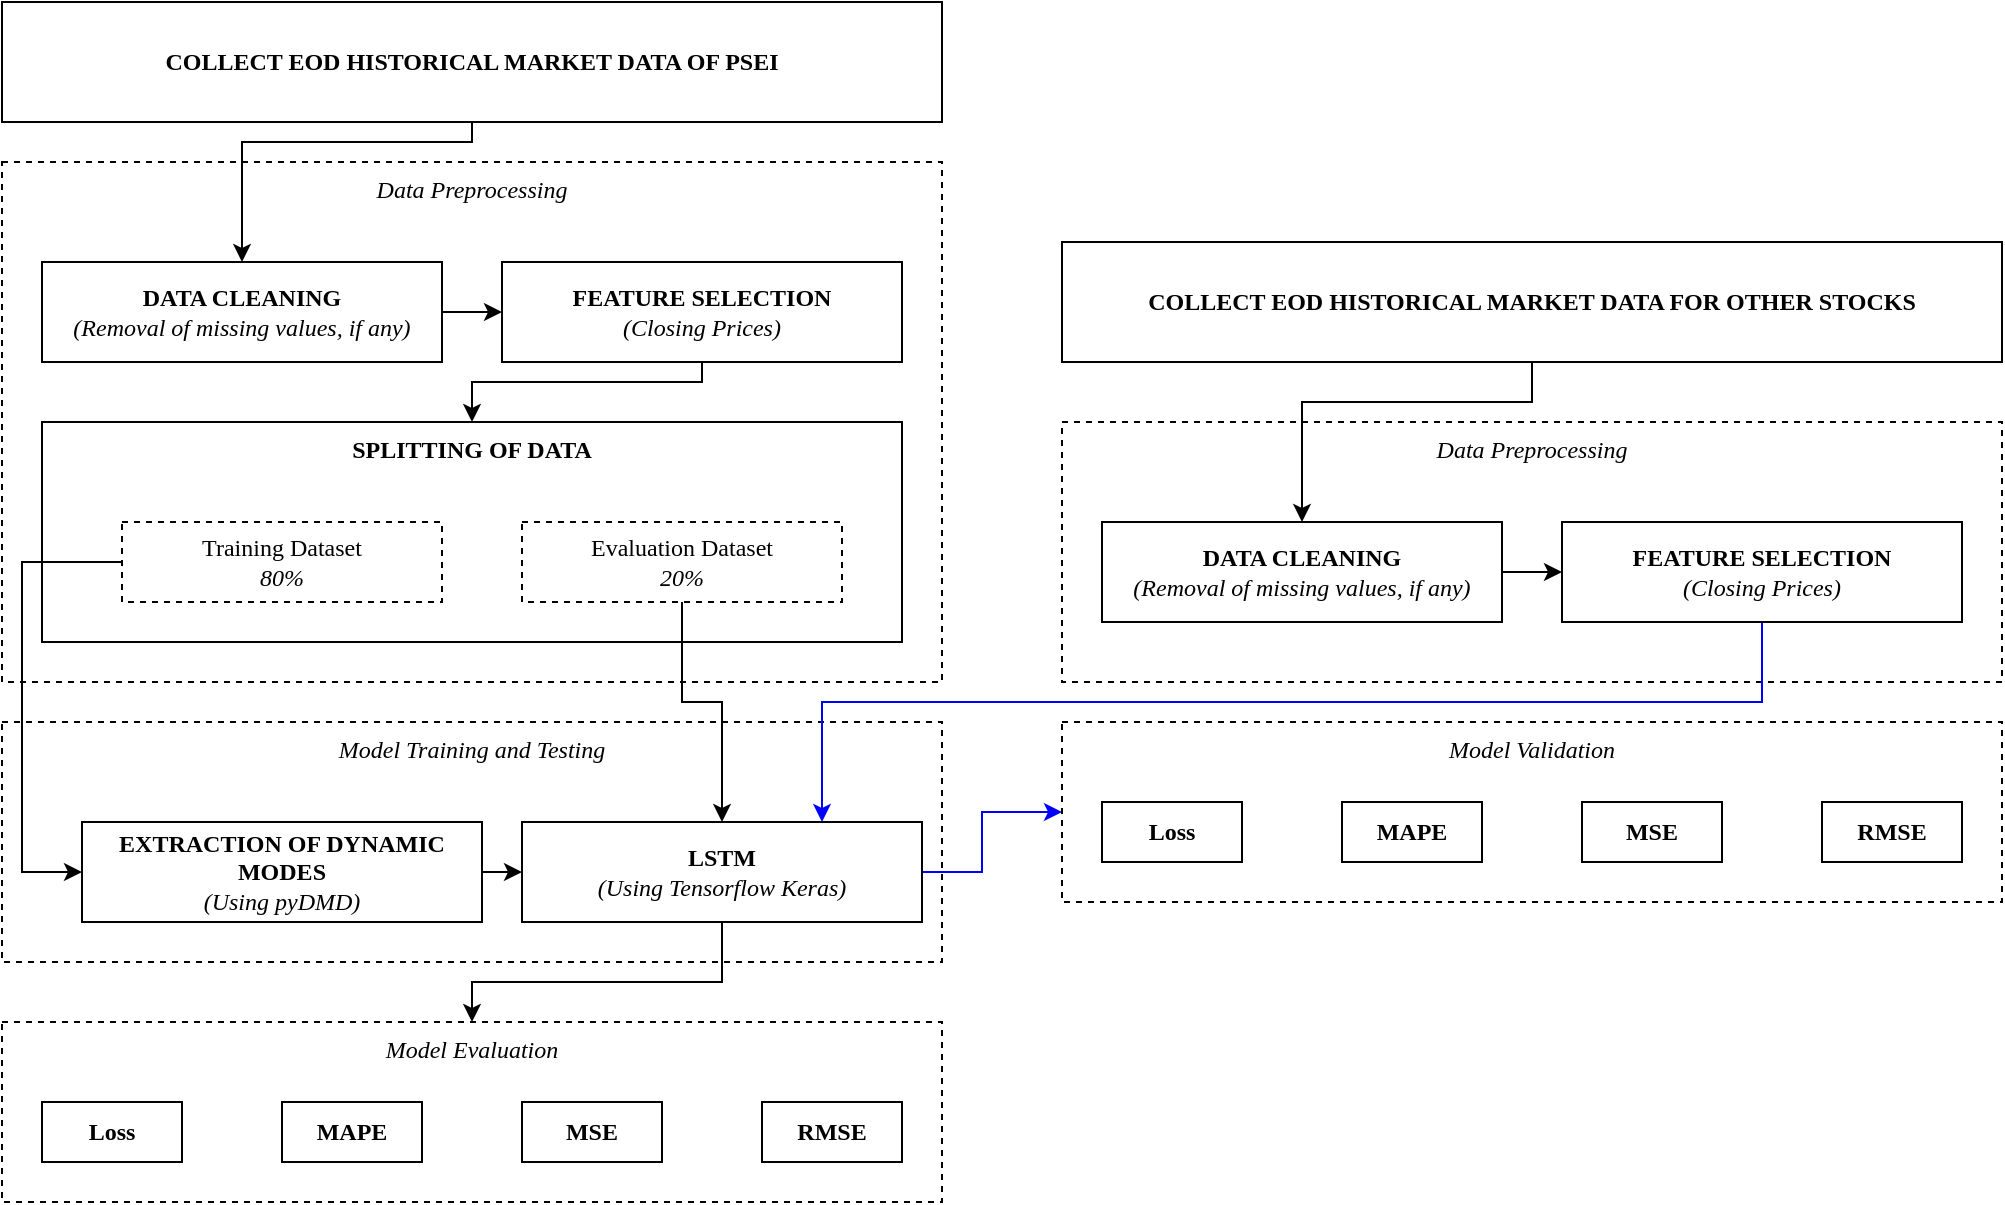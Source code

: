 <mxfile scale="5" border="0">
    <diagram id="94scwhOmTTR12zCoKxJa" name="Page-1">
        <mxGraphModel dx="2132" dy="1246" grid="1" gridSize="10" guides="1" tooltips="1" connect="1" arrows="1" fold="1" page="1" pageScale="1" pageWidth="850" pageHeight="1100" math="0" shadow="0">
            <root>
                <mxCell id="0"/>
                <mxCell id="1" parent="0"/>
                <mxCell id="2" value="COLLECT EOD HISTORICAL MARKET DATA OF PSEI" style="rounded=0;whiteSpace=wrap;html=1;fontFamily=CMU;fontSource=https%3A%2F%2Ffontlibrary.org%2F%2Fface%2Fcmu-serif;fontStyle=1" vertex="1" parent="1">
                    <mxGeometry x="190" y="60" width="470" height="60" as="geometry"/>
                </mxCell>
                <mxCell id="4" value="&lt;i style=&quot;font-weight: normal;&quot;&gt;Data Preprocessing&lt;/i&gt;" style="rounded=0;whiteSpace=wrap;html=1;fontFamily=CMU;fontSource=https%3A%2F%2Ffontlibrary.org%2F%2Fface%2Fcmu-serif;fontStyle=1;verticalAlign=top;dashed=1;" vertex="1" parent="1">
                    <mxGeometry x="190" y="140" width="470" height="260" as="geometry"/>
                </mxCell>
                <mxCell id="5" value="&lt;span style=&quot;font-weight: normal;&quot;&gt;&lt;i&gt;Model Training and Testing&lt;/i&gt;&lt;/span&gt;" style="rounded=0;whiteSpace=wrap;html=1;fontFamily=CMU;fontSource=https%3A%2F%2Ffontlibrary.org%2F%2Fface%2Fcmu-serif;fontStyle=1;verticalAlign=top;dashed=1;" vertex="1" parent="1">
                    <mxGeometry x="190" y="420" width="470" height="120" as="geometry"/>
                </mxCell>
                <mxCell id="6" value="&lt;span style=&quot;background-color: rgb(255, 255, 255);&quot;&gt;SPLITTING OF DATA&lt;/span&gt;" style="rounded=0;whiteSpace=wrap;html=1;fontFamily=CMU;fontSource=https%3A%2F%2Ffontlibrary.org%2F%2Fface%2Fcmu-serif;fontStyle=1;verticalAlign=top;align=center;" vertex="1" parent="1">
                    <mxGeometry x="210" y="270" width="430" height="110" as="geometry"/>
                </mxCell>
                <mxCell id="10" style="edgeStyle=none;rounded=0;html=1;exitX=1;exitY=0.5;exitDx=0;exitDy=0;entryX=0;entryY=0.5;entryDx=0;entryDy=0;fontFamily=CMU;fontSource=https%3A%2F%2Ffontlibrary.org%2F%2Fface%2Fcmu-serif;" edge="1" parent="1" source="7" target="8">
                    <mxGeometry relative="1" as="geometry"/>
                </mxCell>
                <mxCell id="7" value="&lt;span style=&quot;background-color: rgb(255, 255, 255);&quot;&gt;DATA CLEANING&lt;br&gt;&lt;span style=&quot;font-weight: normal;&quot;&gt;&lt;i&gt;(Removal of missing values, if any)&lt;/i&gt;&lt;/span&gt;&lt;br&gt;&lt;/span&gt;" style="rounded=0;whiteSpace=wrap;html=1;fontFamily=CMU;fontSource=https%3A%2F%2Ffontlibrary.org%2F%2Fface%2Fcmu-serif;fontStyle=1;verticalAlign=middle;align=center;" vertex="1" parent="1">
                    <mxGeometry x="210" y="190" width="200" height="50" as="geometry"/>
                </mxCell>
                <mxCell id="11" style="edgeStyle=none;rounded=0;html=1;exitX=0.5;exitY=1;exitDx=0;exitDy=0;entryX=0.5;entryY=0;entryDx=0;entryDy=0;fontFamily=CMU;fontSource=https%3A%2F%2Ffontlibrary.org%2F%2Fface%2Fcmu-serif;" edge="1" parent="1" source="8" target="6">
                    <mxGeometry relative="1" as="geometry">
                        <Array as="points">
                            <mxPoint x="540" y="250"/>
                            <mxPoint x="425" y="250"/>
                        </Array>
                    </mxGeometry>
                </mxCell>
                <mxCell id="8" value="&lt;span style=&quot;background-color: rgb(255, 255, 255);&quot;&gt;FEATURE SELECTION&lt;br&gt;&lt;span style=&quot;font-weight: normal;&quot;&gt;&lt;i&gt;(Closing Prices)&lt;/i&gt;&lt;/span&gt;&lt;br&gt;&lt;/span&gt;" style="rounded=0;whiteSpace=wrap;html=1;fontFamily=CMU;fontSource=https%3A%2F%2Ffontlibrary.org%2F%2Fface%2Fcmu-serif;fontStyle=1;verticalAlign=middle;align=center;" vertex="1" parent="1">
                    <mxGeometry x="440" y="190" width="200" height="50" as="geometry"/>
                </mxCell>
                <mxCell id="9" style="edgeStyle=none;html=1;exitX=0.5;exitY=1;exitDx=0;exitDy=0;entryX=0.5;entryY=0;entryDx=0;entryDy=0;fontFamily=CMU;fontSource=https%3A%2F%2Ffontlibrary.org%2F%2Fface%2Fcmu-serif;rounded=0;" edge="1" parent="1" source="2" target="7">
                    <mxGeometry relative="1" as="geometry">
                        <Array as="points">
                            <mxPoint x="425" y="130"/>
                            <mxPoint x="310" y="130"/>
                        </Array>
                    </mxGeometry>
                </mxCell>
                <mxCell id="21" style="edgeStyle=none;rounded=0;html=1;exitX=0;exitY=0.5;exitDx=0;exitDy=0;entryX=0;entryY=0.5;entryDx=0;entryDy=0;fontFamily=CMU;fontSource=https%3A%2F%2Ffontlibrary.org%2F%2Fface%2Fcmu-serif;" edge="1" parent="1" source="12" target="16">
                    <mxGeometry relative="1" as="geometry">
                        <Array as="points">
                            <mxPoint x="200" y="340"/>
                            <mxPoint x="200" y="495"/>
                        </Array>
                    </mxGeometry>
                </mxCell>
                <mxCell id="12" value="Training Dataset&lt;br&gt;&lt;i&gt;80%&lt;/i&gt;" style="rounded=0;whiteSpace=wrap;html=1;dashed=1;labelBackgroundColor=#FFFFFF;fontFamily=CMU;fontSource=https%3A%2F%2Ffontlibrary.org%2F%2Fface%2Fcmu-serif;" vertex="1" parent="1">
                    <mxGeometry x="250" y="320" width="160" height="40" as="geometry"/>
                </mxCell>
                <mxCell id="22" style="edgeStyle=none;rounded=0;html=1;exitX=0.5;exitY=1;exitDx=0;exitDy=0;entryX=0.5;entryY=0;entryDx=0;entryDy=0;fontFamily=CMU;fontSource=https%3A%2F%2Ffontlibrary.org%2F%2Fface%2Fcmu-serif;" edge="1" parent="1" source="13" target="17">
                    <mxGeometry relative="1" as="geometry">
                        <Array as="points">
                            <mxPoint x="530" y="410"/>
                            <mxPoint x="550" y="410"/>
                        </Array>
                    </mxGeometry>
                </mxCell>
                <mxCell id="13" value="Evaluation Dataset&lt;br&gt;&lt;i&gt;20%&lt;/i&gt;" style="rounded=0;whiteSpace=wrap;html=1;dashed=1;labelBackgroundColor=#FFFFFF;fontFamily=CMU;fontSource=https%3A%2F%2Ffontlibrary.org%2F%2Fface%2Fcmu-serif;" vertex="1" parent="1">
                    <mxGeometry x="450" y="320" width="160" height="40" as="geometry"/>
                </mxCell>
                <mxCell id="19" style="edgeStyle=none;rounded=0;html=1;exitX=1;exitY=0.5;exitDx=0;exitDy=0;entryX=0;entryY=0.5;entryDx=0;entryDy=0;fontFamily=CMU;fontSource=https%3A%2F%2Ffontlibrary.org%2F%2Fface%2Fcmu-serif;" edge="1" parent="1" source="16" target="17">
                    <mxGeometry relative="1" as="geometry"/>
                </mxCell>
                <mxCell id="16" value="&lt;span style=&quot;background-color: rgb(255, 255, 255);&quot;&gt;EXTRACTION OF DYNAMIC MODES&lt;br&gt;&lt;span style=&quot;font-weight: normal;&quot;&gt;&lt;i&gt;(Using pyDMD)&lt;/i&gt;&lt;/span&gt;&lt;br&gt;&lt;/span&gt;" style="rounded=0;whiteSpace=wrap;html=1;fontFamily=CMU;fontSource=https%3A%2F%2Ffontlibrary.org%2F%2Fface%2Fcmu-serif;fontStyle=1;verticalAlign=middle;align=center;" vertex="1" parent="1">
                    <mxGeometry x="230" y="470" width="200" height="50" as="geometry"/>
                </mxCell>
                <mxCell id="23" style="edgeStyle=none;rounded=0;html=1;exitX=0.5;exitY=1;exitDx=0;exitDy=0;entryX=0.5;entryY=0;entryDx=0;entryDy=0;fontFamily=CMU;fontSource=https%3A%2F%2Ffontlibrary.org%2F%2Fface%2Fcmu-serif;" edge="1" parent="1" source="17" target="20">
                    <mxGeometry relative="1" as="geometry">
                        <Array as="points">
                            <mxPoint x="550" y="550"/>
                            <mxPoint x="425" y="550"/>
                        </Array>
                    </mxGeometry>
                </mxCell>
                <mxCell id="70" style="edgeStyle=none;rounded=0;html=1;exitX=1;exitY=0.5;exitDx=0;exitDy=0;entryX=0;entryY=0.5;entryDx=0;entryDy=0;fontFamily=CMU;fontSource=https%3A%2F%2Ffontlibrary.org%2F%2Fface%2Fcmu-serif;fillColor=#dae8fc;strokeColor=#0000FF;" edge="1" parent="1" source="17" target="60">
                    <mxGeometry relative="1" as="geometry">
                        <Array as="points">
                            <mxPoint x="680" y="495"/>
                            <mxPoint x="680" y="465"/>
                        </Array>
                    </mxGeometry>
                </mxCell>
                <mxCell id="17" value="&lt;span style=&quot;background-color: rgb(255, 255, 255);&quot;&gt;LSTM&lt;br&gt;&lt;span style=&quot;font-weight: normal;&quot;&gt;&lt;i&gt;(Using Tensorflow Keras)&lt;/i&gt;&lt;/span&gt;&lt;br&gt;&lt;/span&gt;" style="rounded=0;whiteSpace=wrap;html=1;fontFamily=CMU;fontSource=https%3A%2F%2Ffontlibrary.org%2F%2Fface%2Fcmu-serif;fontStyle=1;verticalAlign=middle;align=center;" vertex="1" parent="1">
                    <mxGeometry x="450" y="470" width="200" height="50" as="geometry"/>
                </mxCell>
                <mxCell id="20" value="&lt;span style=&quot;font-weight: normal;&quot;&gt;&lt;i&gt;Model Evaluation&lt;br&gt;&lt;br&gt;&lt;/i&gt;&lt;/span&gt;" style="rounded=0;whiteSpace=wrap;html=1;fontFamily=CMU;fontSource=https%3A%2F%2Ffontlibrary.org%2F%2Fface%2Fcmu-serif;fontStyle=1;verticalAlign=top;dashed=1;" vertex="1" parent="1">
                    <mxGeometry x="190" y="570" width="470" height="90" as="geometry"/>
                </mxCell>
                <mxCell id="24" value="&lt;span style=&quot;background-color: rgb(255, 255, 255);&quot;&gt;Loss&lt;br&gt;&lt;/span&gt;" style="rounded=0;whiteSpace=wrap;html=1;fontFamily=CMU;fontSource=https%3A%2F%2Ffontlibrary.org%2F%2Fface%2Fcmu-serif;fontStyle=1;verticalAlign=middle;align=center;" vertex="1" parent="1">
                    <mxGeometry x="210" y="610" width="70" height="30" as="geometry"/>
                </mxCell>
                <mxCell id="25" value="&lt;span style=&quot;background-color: rgb(255, 255, 255);&quot;&gt;MAPE&lt;br&gt;&lt;/span&gt;" style="rounded=0;whiteSpace=wrap;html=1;fontFamily=CMU;fontSource=https%3A%2F%2Ffontlibrary.org%2F%2Fface%2Fcmu-serif;fontStyle=1;verticalAlign=middle;align=center;" vertex="1" parent="1">
                    <mxGeometry x="330" y="610" width="70" height="30" as="geometry"/>
                </mxCell>
                <mxCell id="26" value="&lt;span style=&quot;background-color: rgb(255, 255, 255);&quot;&gt;MSE&lt;br&gt;&lt;/span&gt;" style="rounded=0;whiteSpace=wrap;html=1;fontFamily=CMU;fontSource=https%3A%2F%2Ffontlibrary.org%2F%2Fface%2Fcmu-serif;fontStyle=1;verticalAlign=middle;align=center;" vertex="1" parent="1">
                    <mxGeometry x="450" y="610" width="70" height="30" as="geometry"/>
                </mxCell>
                <mxCell id="27" value="&lt;span style=&quot;background-color: rgb(255, 255, 255);&quot;&gt;RMSE&lt;br&gt;&lt;/span&gt;" style="rounded=0;whiteSpace=wrap;html=1;fontFamily=CMU;fontSource=https%3A%2F%2Ffontlibrary.org%2F%2Fface%2Fcmu-serif;fontStyle=1;verticalAlign=middle;align=center;" vertex="1" parent="1">
                    <mxGeometry x="570" y="610" width="70" height="30" as="geometry"/>
                </mxCell>
                <mxCell id="31" value="COLLECT EOD HISTORICAL MARKET DATA FOR OTHER STOCKS" style="rounded=0;whiteSpace=wrap;html=1;fontFamily=CMU;fontSource=https%3A%2F%2Ffontlibrary.org%2F%2Fface%2Fcmu-serif;fontStyle=1" vertex="1" parent="1">
                    <mxGeometry x="720" y="180" width="470" height="60" as="geometry"/>
                </mxCell>
                <mxCell id="45" value="&lt;i style=&quot;font-weight: normal;&quot;&gt;Data Preprocessing&lt;/i&gt;" style="rounded=0;whiteSpace=wrap;html=1;fontFamily=CMU;fontSource=https%3A%2F%2Ffontlibrary.org%2F%2Fface%2Fcmu-serif;fontStyle=1;verticalAlign=top;dashed=1;" vertex="1" parent="1">
                    <mxGeometry x="720" y="270" width="470" height="130" as="geometry"/>
                </mxCell>
                <mxCell id="48" style="edgeStyle=none;rounded=0;html=1;exitX=1;exitY=0.5;exitDx=0;exitDy=0;entryX=0;entryY=0.5;entryDx=0;entryDy=0;fontFamily=CMU;fontSource=https%3A%2F%2Ffontlibrary.org%2F%2Fface%2Fcmu-serif;" edge="1" parent="1" source="49" target="51">
                    <mxGeometry relative="1" as="geometry"/>
                </mxCell>
                <mxCell id="49" value="&lt;span style=&quot;background-color: rgb(255, 255, 255);&quot;&gt;DATA CLEANING&lt;br&gt;&lt;span style=&quot;font-weight: normal;&quot;&gt;&lt;i&gt;(Removal of missing values, if any)&lt;/i&gt;&lt;/span&gt;&lt;br&gt;&lt;/span&gt;" style="rounded=0;whiteSpace=wrap;html=1;fontFamily=CMU;fontSource=https%3A%2F%2Ffontlibrary.org%2F%2Fface%2Fcmu-serif;fontStyle=1;verticalAlign=middle;align=center;" vertex="1" parent="1">
                    <mxGeometry x="740" y="320" width="200" height="50" as="geometry"/>
                </mxCell>
                <mxCell id="69" style="edgeStyle=none;rounded=0;html=1;exitX=0.5;exitY=1;exitDx=0;exitDy=0;entryX=0.75;entryY=0;entryDx=0;entryDy=0;fontFamily=CMU;fontSource=https%3A%2F%2Ffontlibrary.org%2F%2Fface%2Fcmu-serif;fillColor=#dae8fc;strokeColor=#0000FF;" edge="1" parent="1" source="51" target="17">
                    <mxGeometry relative="1" as="geometry">
                        <Array as="points">
                            <mxPoint x="1070" y="410"/>
                            <mxPoint x="600" y="410"/>
                        </Array>
                    </mxGeometry>
                </mxCell>
                <mxCell id="51" value="&lt;span style=&quot;background-color: rgb(255, 255, 255);&quot;&gt;FEATURE SELECTION&lt;br&gt;&lt;span style=&quot;font-weight: normal;&quot;&gt;&lt;i&gt;(Closing Prices)&lt;/i&gt;&lt;/span&gt;&lt;br&gt;&lt;/span&gt;" style="rounded=0;whiteSpace=wrap;html=1;fontFamily=CMU;fontSource=https%3A%2F%2Ffontlibrary.org%2F%2Fface%2Fcmu-serif;fontStyle=1;verticalAlign=middle;align=center;" vertex="1" parent="1">
                    <mxGeometry x="970" y="320" width="200" height="50" as="geometry"/>
                </mxCell>
                <mxCell id="60" value="&lt;span style=&quot;font-weight: normal;&quot;&gt;&lt;i&gt;Model Validation&lt;br&gt;&lt;/i&gt;&lt;/span&gt;" style="rounded=0;whiteSpace=wrap;html=1;fontFamily=CMU;fontSource=https%3A%2F%2Ffontlibrary.org%2F%2Fface%2Fcmu-serif;fontStyle=1;verticalAlign=top;dashed=1;" vertex="1" parent="1">
                    <mxGeometry x="720" y="420" width="470" height="90" as="geometry"/>
                </mxCell>
                <mxCell id="61" value="&lt;span style=&quot;background-color: rgb(255, 255, 255);&quot;&gt;Loss&lt;br&gt;&lt;/span&gt;" style="rounded=0;whiteSpace=wrap;html=1;fontFamily=CMU;fontSource=https%3A%2F%2Ffontlibrary.org%2F%2Fface%2Fcmu-serif;fontStyle=1;verticalAlign=middle;align=center;" vertex="1" parent="1">
                    <mxGeometry x="740" y="460" width="70" height="30" as="geometry"/>
                </mxCell>
                <mxCell id="62" value="&lt;span style=&quot;background-color: rgb(255, 255, 255);&quot;&gt;MAPE&lt;br&gt;&lt;/span&gt;" style="rounded=0;whiteSpace=wrap;html=1;fontFamily=CMU;fontSource=https%3A%2F%2Ffontlibrary.org%2F%2Fface%2Fcmu-serif;fontStyle=1;verticalAlign=middle;align=center;" vertex="1" parent="1">
                    <mxGeometry x="860" y="460" width="70" height="30" as="geometry"/>
                </mxCell>
                <mxCell id="63" value="&lt;span style=&quot;background-color: rgb(255, 255, 255);&quot;&gt;MSE&lt;br&gt;&lt;/span&gt;" style="rounded=0;whiteSpace=wrap;html=1;fontFamily=CMU;fontSource=https%3A%2F%2Ffontlibrary.org%2F%2Fface%2Fcmu-serif;fontStyle=1;verticalAlign=middle;align=center;" vertex="1" parent="1">
                    <mxGeometry x="980" y="460" width="70" height="30" as="geometry"/>
                </mxCell>
                <mxCell id="64" value="&lt;span style=&quot;background-color: rgb(255, 255, 255);&quot;&gt;RMSE&lt;br&gt;&lt;/span&gt;" style="rounded=0;whiteSpace=wrap;html=1;fontFamily=CMU;fontSource=https%3A%2F%2Ffontlibrary.org%2F%2Fface%2Fcmu-serif;fontStyle=1;verticalAlign=middle;align=center;" vertex="1" parent="1">
                    <mxGeometry x="1100" y="460" width="70" height="30" as="geometry"/>
                </mxCell>
                <mxCell id="67" style="edgeStyle=none;rounded=0;html=1;exitX=0.5;exitY=1;exitDx=0;exitDy=0;entryX=0.5;entryY=0;entryDx=0;entryDy=0;fontFamily=CMU;fontSource=https%3A%2F%2Ffontlibrary.org%2F%2Fface%2Fcmu-serif;" edge="1" parent="1" source="31" target="49">
                    <mxGeometry relative="1" as="geometry">
                        <Array as="points">
                            <mxPoint x="955" y="260"/>
                            <mxPoint x="840" y="260"/>
                        </Array>
                    </mxGeometry>
                </mxCell>
            </root>
        </mxGraphModel>
    </diagram>
</mxfile>